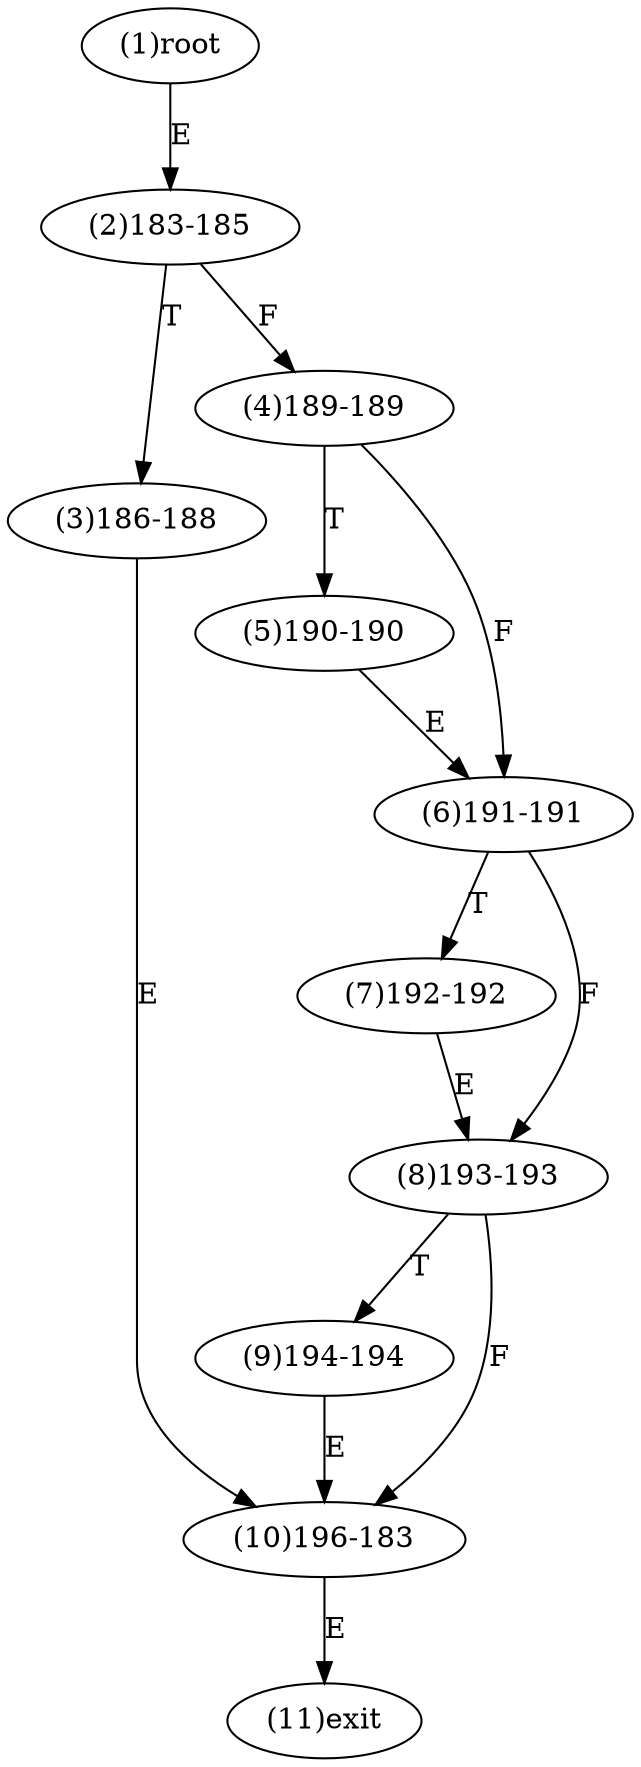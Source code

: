 digraph "" { 
1[ label="(1)root"];
2[ label="(2)183-185"];
3[ label="(3)186-188"];
4[ label="(4)189-189"];
5[ label="(5)190-190"];
6[ label="(6)191-191"];
7[ label="(7)192-192"];
8[ label="(8)193-193"];
9[ label="(9)194-194"];
10[ label="(10)196-183"];
11[ label="(11)exit"];
1->2[ label="E"];
2->4[ label="F"];
2->3[ label="T"];
3->10[ label="E"];
4->6[ label="F"];
4->5[ label="T"];
5->6[ label="E"];
6->8[ label="F"];
6->7[ label="T"];
7->8[ label="E"];
8->10[ label="F"];
8->9[ label="T"];
9->10[ label="E"];
10->11[ label="E"];
}